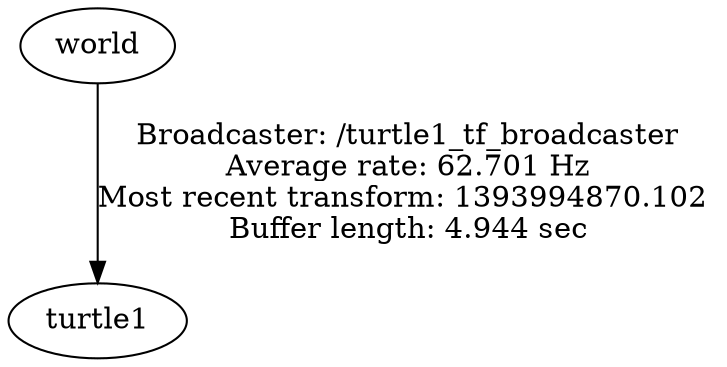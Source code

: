 digraph G {
"world" -> "turtle1"[label="Broadcaster: /turtle1_tf_broadcaster\nAverage rate: 62.701 Hz\nMost recent transform: 1393994870.102 \nBuffer length: 4.944 sec\n"];
}
